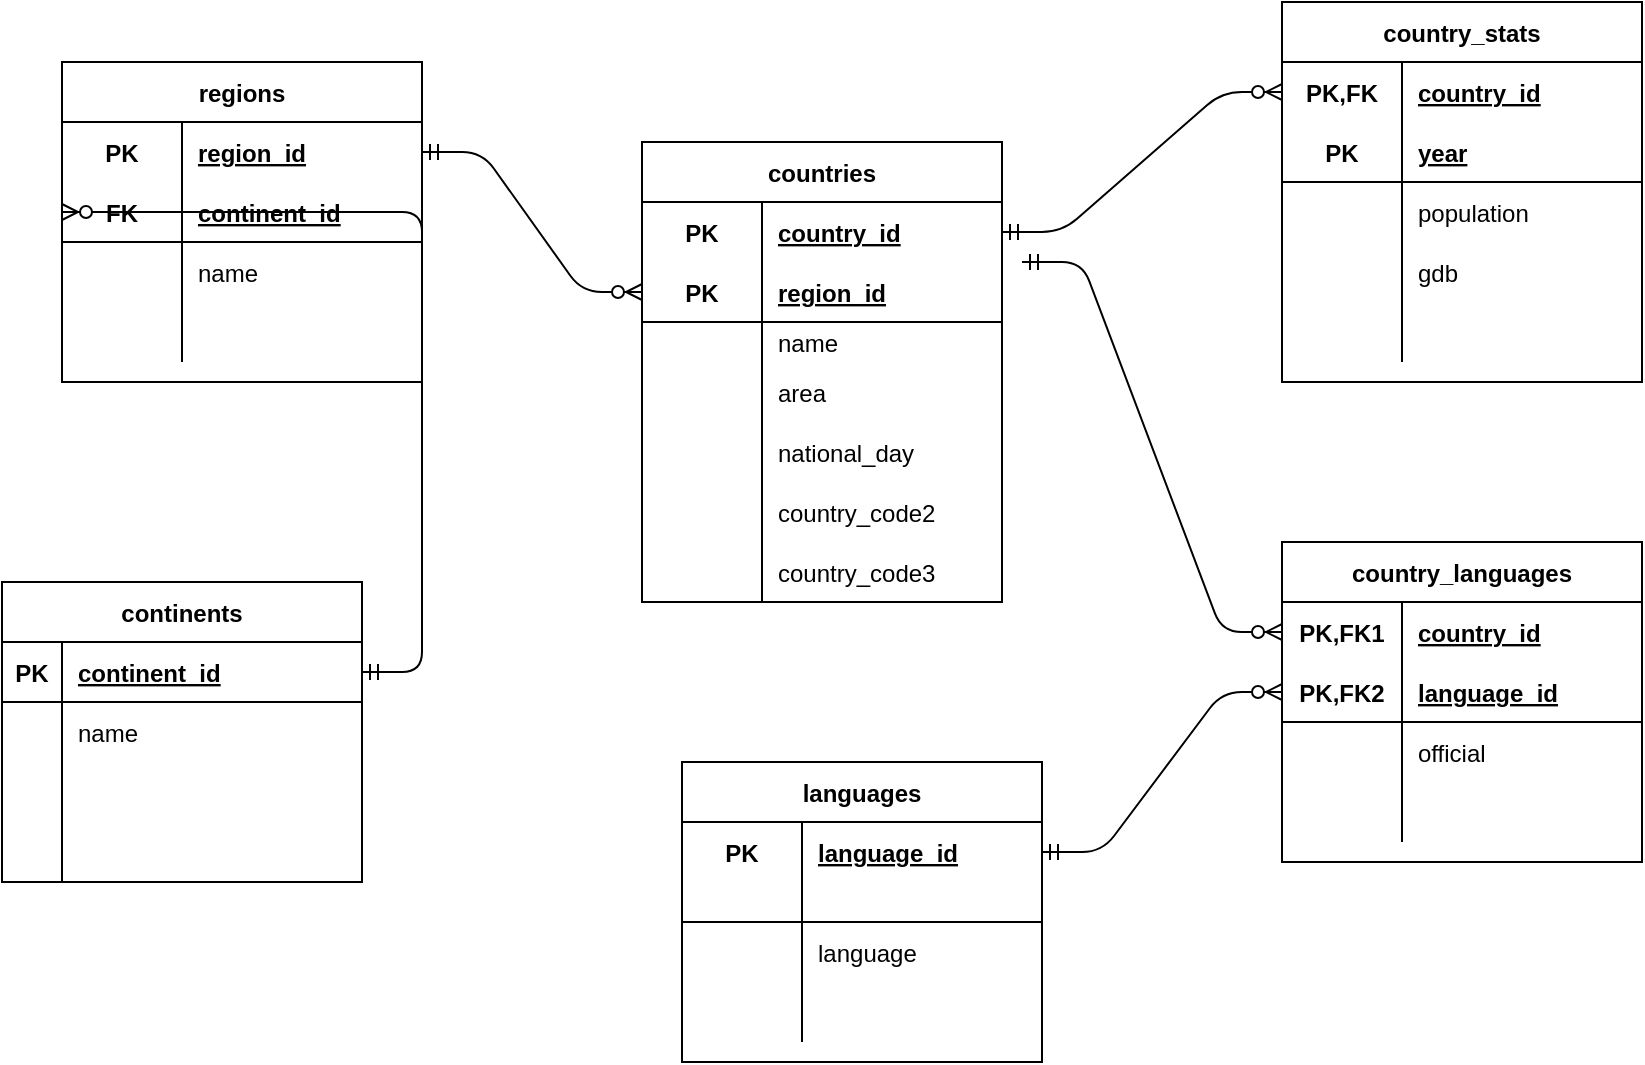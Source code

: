 <mxfile version="13.7.3" type="device"><diagram id="kgpKYQtTHZ0yAKxKKP6v" name="Page-1"><mxGraphModel dx="852" dy="494" grid="1" gridSize="10" guides="1" tooltips="1" connect="1" arrows="1" fold="1" page="1" pageScale="1" pageWidth="850" pageHeight="1100" math="0" shadow="0"><root><mxCell id="0"/><mxCell id="1" parent="0"/><mxCell id="n7FFFnZOU7Uqjz-7Wb2G-37" value="continents" style="shape=table;startSize=30;container=1;collapsible=1;childLayout=tableLayout;fixedRows=1;rowLines=0;fontStyle=1;align=center;resizeLast=1;" parent="1" vertex="1"><mxGeometry x="20" y="320" width="180" height="150" as="geometry"/></mxCell><mxCell id="n7FFFnZOU7Uqjz-7Wb2G-38" value="" style="shape=partialRectangle;collapsible=0;dropTarget=0;pointerEvents=0;fillColor=none;top=0;left=0;bottom=1;right=0;points=[[0,0.5],[1,0.5]];portConstraint=eastwest;" parent="n7FFFnZOU7Uqjz-7Wb2G-37" vertex="1"><mxGeometry y="30" width="180" height="30" as="geometry"/></mxCell><mxCell id="n7FFFnZOU7Uqjz-7Wb2G-39" value="PK" style="shape=partialRectangle;connectable=0;fillColor=none;top=0;left=0;bottom=0;right=0;fontStyle=1;overflow=hidden;" parent="n7FFFnZOU7Uqjz-7Wb2G-38" vertex="1"><mxGeometry width="30" height="30" as="geometry"/></mxCell><mxCell id="n7FFFnZOU7Uqjz-7Wb2G-40" value="continent_id" style="shape=partialRectangle;connectable=0;fillColor=none;top=0;left=0;bottom=0;right=0;align=left;spacingLeft=6;fontStyle=5;overflow=hidden;" parent="n7FFFnZOU7Uqjz-7Wb2G-38" vertex="1"><mxGeometry x="30" width="150" height="30" as="geometry"/></mxCell><mxCell id="n7FFFnZOU7Uqjz-7Wb2G-41" value="" style="shape=partialRectangle;collapsible=0;dropTarget=0;pointerEvents=0;fillColor=none;top=0;left=0;bottom=0;right=0;points=[[0,0.5],[1,0.5]];portConstraint=eastwest;" parent="n7FFFnZOU7Uqjz-7Wb2G-37" vertex="1"><mxGeometry y="60" width="180" height="30" as="geometry"/></mxCell><mxCell id="n7FFFnZOU7Uqjz-7Wb2G-42" value="" style="shape=partialRectangle;connectable=0;fillColor=none;top=0;left=0;bottom=0;right=0;editable=1;overflow=hidden;" parent="n7FFFnZOU7Uqjz-7Wb2G-41" vertex="1"><mxGeometry width="30" height="30" as="geometry"/></mxCell><mxCell id="n7FFFnZOU7Uqjz-7Wb2G-43" value="name" style="shape=partialRectangle;connectable=0;fillColor=none;top=0;left=0;bottom=0;right=0;align=left;spacingLeft=6;overflow=hidden;" parent="n7FFFnZOU7Uqjz-7Wb2G-41" vertex="1"><mxGeometry x="30" width="150" height="30" as="geometry"/></mxCell><mxCell id="n7FFFnZOU7Uqjz-7Wb2G-44" value="" style="shape=partialRectangle;collapsible=0;dropTarget=0;pointerEvents=0;fillColor=none;top=0;left=0;bottom=0;right=0;points=[[0,0.5],[1,0.5]];portConstraint=eastwest;" parent="n7FFFnZOU7Uqjz-7Wb2G-37" vertex="1"><mxGeometry y="90" width="180" height="30" as="geometry"/></mxCell><mxCell id="n7FFFnZOU7Uqjz-7Wb2G-45" value="" style="shape=partialRectangle;connectable=0;fillColor=none;top=0;left=0;bottom=0;right=0;editable=1;overflow=hidden;" parent="n7FFFnZOU7Uqjz-7Wb2G-44" vertex="1"><mxGeometry width="30" height="30" as="geometry"/></mxCell><mxCell id="n7FFFnZOU7Uqjz-7Wb2G-46" value="" style="shape=partialRectangle;connectable=0;fillColor=none;top=0;left=0;bottom=0;right=0;align=left;spacingLeft=6;overflow=hidden;" parent="n7FFFnZOU7Uqjz-7Wb2G-44" vertex="1"><mxGeometry x="30" width="150" height="30" as="geometry"/></mxCell><mxCell id="n7FFFnZOU7Uqjz-7Wb2G-47" value="" style="shape=partialRectangle;collapsible=0;dropTarget=0;pointerEvents=0;fillColor=none;top=0;left=0;bottom=0;right=0;points=[[0,0.5],[1,0.5]];portConstraint=eastwest;" parent="n7FFFnZOU7Uqjz-7Wb2G-37" vertex="1"><mxGeometry y="120" width="180" height="30" as="geometry"/></mxCell><mxCell id="n7FFFnZOU7Uqjz-7Wb2G-48" value="" style="shape=partialRectangle;connectable=0;fillColor=none;top=0;left=0;bottom=0;right=0;editable=1;overflow=hidden;" parent="n7FFFnZOU7Uqjz-7Wb2G-47" vertex="1"><mxGeometry width="30" height="30" as="geometry"/></mxCell><mxCell id="n7FFFnZOU7Uqjz-7Wb2G-49" value="" style="shape=partialRectangle;connectable=0;fillColor=none;top=0;left=0;bottom=0;right=0;align=left;spacingLeft=6;overflow=hidden;" parent="n7FFFnZOU7Uqjz-7Wb2G-47" vertex="1"><mxGeometry x="30" width="150" height="30" as="geometry"/></mxCell><mxCell id="n7FFFnZOU7Uqjz-7Wb2G-168" value="country_stats" style="shape=table;startSize=30;container=1;collapsible=1;childLayout=tableLayout;fixedRows=1;rowLines=0;fontStyle=1;align=center;resizeLast=1;" parent="1" vertex="1"><mxGeometry x="660" y="30" width="180" height="190" as="geometry"/></mxCell><mxCell id="n7FFFnZOU7Uqjz-7Wb2G-169" value="" style="shape=partialRectangle;collapsible=0;dropTarget=0;pointerEvents=0;fillColor=none;top=0;left=0;bottom=0;right=0;points=[[0,0.5],[1,0.5]];portConstraint=eastwest;" parent="n7FFFnZOU7Uqjz-7Wb2G-168" vertex="1"><mxGeometry y="30" width="180" height="30" as="geometry"/></mxCell><mxCell id="n7FFFnZOU7Uqjz-7Wb2G-170" value="PK,FK" style="shape=partialRectangle;connectable=0;fillColor=none;top=0;left=0;bottom=0;right=0;fontStyle=1;overflow=hidden;" parent="n7FFFnZOU7Uqjz-7Wb2G-169" vertex="1"><mxGeometry width="60" height="30" as="geometry"/></mxCell><mxCell id="n7FFFnZOU7Uqjz-7Wb2G-171" value="country_id" style="shape=partialRectangle;connectable=0;fillColor=none;top=0;left=0;bottom=0;right=0;align=left;spacingLeft=6;fontStyle=5;overflow=hidden;" parent="n7FFFnZOU7Uqjz-7Wb2G-169" vertex="1"><mxGeometry x="60" width="120" height="30" as="geometry"/></mxCell><mxCell id="n7FFFnZOU7Uqjz-7Wb2G-172" value="" style="shape=partialRectangle;collapsible=0;dropTarget=0;pointerEvents=0;fillColor=none;top=0;left=0;bottom=1;right=0;points=[[0,0.5],[1,0.5]];portConstraint=eastwest;" parent="n7FFFnZOU7Uqjz-7Wb2G-168" vertex="1"><mxGeometry y="60" width="180" height="30" as="geometry"/></mxCell><mxCell id="n7FFFnZOU7Uqjz-7Wb2G-173" value="PK" style="shape=partialRectangle;connectable=0;fillColor=none;top=0;left=0;bottom=0;right=0;fontStyle=1;overflow=hidden;" parent="n7FFFnZOU7Uqjz-7Wb2G-172" vertex="1"><mxGeometry width="60" height="30" as="geometry"/></mxCell><mxCell id="n7FFFnZOU7Uqjz-7Wb2G-174" value="year" style="shape=partialRectangle;connectable=0;fillColor=none;top=0;left=0;bottom=0;right=0;align=left;spacingLeft=6;fontStyle=5;overflow=hidden;" parent="n7FFFnZOU7Uqjz-7Wb2G-172" vertex="1"><mxGeometry x="60" width="120" height="30" as="geometry"/></mxCell><mxCell id="n7FFFnZOU7Uqjz-7Wb2G-175" value="" style="shape=partialRectangle;collapsible=0;dropTarget=0;pointerEvents=0;fillColor=none;top=0;left=0;bottom=0;right=0;points=[[0,0.5],[1,0.5]];portConstraint=eastwest;" parent="n7FFFnZOU7Uqjz-7Wb2G-168" vertex="1"><mxGeometry y="90" width="180" height="30" as="geometry"/></mxCell><mxCell id="n7FFFnZOU7Uqjz-7Wb2G-176" value="" style="shape=partialRectangle;connectable=0;fillColor=none;top=0;left=0;bottom=0;right=0;editable=1;overflow=hidden;" parent="n7FFFnZOU7Uqjz-7Wb2G-175" vertex="1"><mxGeometry width="60" height="30" as="geometry"/></mxCell><mxCell id="n7FFFnZOU7Uqjz-7Wb2G-177" value="population" style="shape=partialRectangle;connectable=0;fillColor=none;top=0;left=0;bottom=0;right=0;align=left;spacingLeft=6;overflow=hidden;" parent="n7FFFnZOU7Uqjz-7Wb2G-175" vertex="1"><mxGeometry x="60" width="120" height="30" as="geometry"/></mxCell><mxCell id="n7FFFnZOU7Uqjz-7Wb2G-178" value="" style="shape=partialRectangle;collapsible=0;dropTarget=0;pointerEvents=0;fillColor=none;top=0;left=0;bottom=0;right=0;points=[[0,0.5],[1,0.5]];portConstraint=eastwest;" parent="n7FFFnZOU7Uqjz-7Wb2G-168" vertex="1"><mxGeometry y="120" width="180" height="30" as="geometry"/></mxCell><mxCell id="n7FFFnZOU7Uqjz-7Wb2G-179" value="" style="shape=partialRectangle;connectable=0;fillColor=none;top=0;left=0;bottom=0;right=0;editable=1;overflow=hidden;" parent="n7FFFnZOU7Uqjz-7Wb2G-178" vertex="1"><mxGeometry width="60" height="30" as="geometry"/></mxCell><mxCell id="n7FFFnZOU7Uqjz-7Wb2G-180" value="gdb" style="shape=partialRectangle;connectable=0;fillColor=none;top=0;left=0;bottom=0;right=0;align=left;spacingLeft=6;overflow=hidden;" parent="n7FFFnZOU7Uqjz-7Wb2G-178" vertex="1"><mxGeometry x="60" width="120" height="30" as="geometry"/></mxCell><mxCell id="n7FFFnZOU7Uqjz-7Wb2G-186" value="" style="shape=partialRectangle;collapsible=0;dropTarget=0;pointerEvents=0;fillColor=none;top=0;left=0;bottom=0;right=0;points=[[0,0.5],[1,0.5]];portConstraint=eastwest;" parent="n7FFFnZOU7Uqjz-7Wb2G-168" vertex="1"><mxGeometry y="150" width="180" height="30" as="geometry"/></mxCell><mxCell id="n7FFFnZOU7Uqjz-7Wb2G-187" value="" style="shape=partialRectangle;connectable=0;fillColor=none;top=0;left=0;bottom=0;right=0;editable=1;overflow=hidden;" parent="n7FFFnZOU7Uqjz-7Wb2G-186" vertex="1"><mxGeometry width="60" height="30" as="geometry"/></mxCell><mxCell id="n7FFFnZOU7Uqjz-7Wb2G-188" value="" style="shape=partialRectangle;connectable=0;fillColor=none;top=0;left=0;bottom=0;right=0;align=left;spacingLeft=6;overflow=hidden;" parent="n7FFFnZOU7Uqjz-7Wb2G-186" vertex="1"><mxGeometry x="60" width="120" height="30" as="geometry"/></mxCell><mxCell id="n7FFFnZOU7Uqjz-7Wb2G-155" value="country_languages" style="shape=table;startSize=30;container=1;collapsible=1;childLayout=tableLayout;fixedRows=1;rowLines=0;fontStyle=1;align=center;resizeLast=1;" parent="1" vertex="1"><mxGeometry x="660" y="300" width="180" height="160" as="geometry"/></mxCell><mxCell id="n7FFFnZOU7Uqjz-7Wb2G-156" value="" style="shape=partialRectangle;collapsible=0;dropTarget=0;pointerEvents=0;fillColor=none;top=0;left=0;bottom=0;right=0;points=[[0,0.5],[1,0.5]];portConstraint=eastwest;" parent="n7FFFnZOU7Uqjz-7Wb2G-155" vertex="1"><mxGeometry y="30" width="180" height="30" as="geometry"/></mxCell><mxCell id="n7FFFnZOU7Uqjz-7Wb2G-157" value="PK,FK1" style="shape=partialRectangle;connectable=0;fillColor=none;top=0;left=0;bottom=0;right=0;fontStyle=1;overflow=hidden;" parent="n7FFFnZOU7Uqjz-7Wb2G-156" vertex="1"><mxGeometry width="60" height="30" as="geometry"/></mxCell><mxCell id="n7FFFnZOU7Uqjz-7Wb2G-158" value="country_id" style="shape=partialRectangle;connectable=0;fillColor=none;top=0;left=0;bottom=0;right=0;align=left;spacingLeft=6;fontStyle=5;overflow=hidden;" parent="n7FFFnZOU7Uqjz-7Wb2G-156" vertex="1"><mxGeometry x="60" width="120" height="30" as="geometry"/></mxCell><mxCell id="n7FFFnZOU7Uqjz-7Wb2G-159" value="" style="shape=partialRectangle;collapsible=0;dropTarget=0;pointerEvents=0;fillColor=none;top=0;left=0;bottom=1;right=0;points=[[0,0.5],[1,0.5]];portConstraint=eastwest;" parent="n7FFFnZOU7Uqjz-7Wb2G-155" vertex="1"><mxGeometry y="60" width="180" height="30" as="geometry"/></mxCell><mxCell id="n7FFFnZOU7Uqjz-7Wb2G-160" value="PK,FK2" style="shape=partialRectangle;connectable=0;fillColor=none;top=0;left=0;bottom=0;right=0;fontStyle=1;overflow=hidden;" parent="n7FFFnZOU7Uqjz-7Wb2G-159" vertex="1"><mxGeometry width="60" height="30" as="geometry"/></mxCell><mxCell id="n7FFFnZOU7Uqjz-7Wb2G-161" value="language_id" style="shape=partialRectangle;connectable=0;fillColor=none;top=0;left=0;bottom=0;right=0;align=left;spacingLeft=6;fontStyle=5;overflow=hidden;" parent="n7FFFnZOU7Uqjz-7Wb2G-159" vertex="1"><mxGeometry x="60" width="120" height="30" as="geometry"/></mxCell><mxCell id="n7FFFnZOU7Uqjz-7Wb2G-162" value="" style="shape=partialRectangle;collapsible=0;dropTarget=0;pointerEvents=0;fillColor=none;top=0;left=0;bottom=0;right=0;points=[[0,0.5],[1,0.5]];portConstraint=eastwest;" parent="n7FFFnZOU7Uqjz-7Wb2G-155" vertex="1"><mxGeometry y="90" width="180" height="30" as="geometry"/></mxCell><mxCell id="n7FFFnZOU7Uqjz-7Wb2G-163" value="" style="shape=partialRectangle;connectable=0;fillColor=none;top=0;left=0;bottom=0;right=0;editable=1;overflow=hidden;" parent="n7FFFnZOU7Uqjz-7Wb2G-162" vertex="1"><mxGeometry width="60" height="30" as="geometry"/></mxCell><mxCell id="n7FFFnZOU7Uqjz-7Wb2G-164" value="official" style="shape=partialRectangle;connectable=0;fillColor=none;top=0;left=0;bottom=0;right=0;align=left;spacingLeft=6;overflow=hidden;" parent="n7FFFnZOU7Uqjz-7Wb2G-162" vertex="1"><mxGeometry x="60" width="120" height="30" as="geometry"/></mxCell><mxCell id="n7FFFnZOU7Uqjz-7Wb2G-165" value="" style="shape=partialRectangle;collapsible=0;dropTarget=0;pointerEvents=0;fillColor=none;top=0;left=0;bottom=0;right=0;points=[[0,0.5],[1,0.5]];portConstraint=eastwest;" parent="n7FFFnZOU7Uqjz-7Wb2G-155" vertex="1"><mxGeometry y="120" width="180" height="30" as="geometry"/></mxCell><mxCell id="n7FFFnZOU7Uqjz-7Wb2G-166" value="" style="shape=partialRectangle;connectable=0;fillColor=none;top=0;left=0;bottom=0;right=0;editable=1;overflow=hidden;" parent="n7FFFnZOU7Uqjz-7Wb2G-165" vertex="1"><mxGeometry width="60" height="30" as="geometry"/></mxCell><mxCell id="n7FFFnZOU7Uqjz-7Wb2G-167" value="" style="shape=partialRectangle;connectable=0;fillColor=none;top=0;left=0;bottom=0;right=0;align=left;spacingLeft=6;overflow=hidden;" parent="n7FFFnZOU7Uqjz-7Wb2G-165" vertex="1"><mxGeometry x="60" width="120" height="30" as="geometry"/></mxCell><mxCell id="n7FFFnZOU7Uqjz-7Wb2G-116" value="regions" style="shape=table;startSize=30;container=1;collapsible=1;childLayout=tableLayout;fixedRows=1;rowLines=0;fontStyle=1;align=center;resizeLast=1;" parent="1" vertex="1"><mxGeometry x="50" y="60" width="180" height="160" as="geometry"/></mxCell><mxCell id="n7FFFnZOU7Uqjz-7Wb2G-117" value="" style="shape=partialRectangle;collapsible=0;dropTarget=0;pointerEvents=0;fillColor=none;top=0;left=0;bottom=0;right=0;points=[[0,0.5],[1,0.5]];portConstraint=eastwest;" parent="n7FFFnZOU7Uqjz-7Wb2G-116" vertex="1"><mxGeometry y="30" width="180" height="30" as="geometry"/></mxCell><mxCell id="n7FFFnZOU7Uqjz-7Wb2G-118" value="PK" style="shape=partialRectangle;connectable=0;fillColor=none;top=0;left=0;bottom=0;right=0;fontStyle=1;overflow=hidden;" parent="n7FFFnZOU7Uqjz-7Wb2G-117" vertex="1"><mxGeometry width="60" height="30" as="geometry"/></mxCell><mxCell id="n7FFFnZOU7Uqjz-7Wb2G-119" value="region_id" style="shape=partialRectangle;connectable=0;fillColor=none;top=0;left=0;bottom=0;right=0;align=left;spacingLeft=6;fontStyle=5;overflow=hidden;" parent="n7FFFnZOU7Uqjz-7Wb2G-117" vertex="1"><mxGeometry x="60" width="120" height="30" as="geometry"/></mxCell><mxCell id="n7FFFnZOU7Uqjz-7Wb2G-120" value="" style="shape=partialRectangle;collapsible=0;dropTarget=0;pointerEvents=0;fillColor=none;top=0;left=0;bottom=1;right=0;points=[[0,0.5],[1,0.5]];portConstraint=eastwest;" parent="n7FFFnZOU7Uqjz-7Wb2G-116" vertex="1"><mxGeometry y="60" width="180" height="30" as="geometry"/></mxCell><mxCell id="n7FFFnZOU7Uqjz-7Wb2G-121" value="FK" style="shape=partialRectangle;connectable=0;fillColor=none;top=0;left=0;bottom=0;right=0;fontStyle=1;overflow=hidden;" parent="n7FFFnZOU7Uqjz-7Wb2G-120" vertex="1"><mxGeometry width="60" height="30" as="geometry"/></mxCell><mxCell id="n7FFFnZOU7Uqjz-7Wb2G-122" value="continent_id" style="shape=partialRectangle;connectable=0;fillColor=none;top=0;left=0;bottom=0;right=0;align=left;spacingLeft=6;fontStyle=5;overflow=hidden;" parent="n7FFFnZOU7Uqjz-7Wb2G-120" vertex="1"><mxGeometry x="60" width="120" height="30" as="geometry"/></mxCell><mxCell id="n7FFFnZOU7Uqjz-7Wb2G-123" value="" style="shape=partialRectangle;collapsible=0;dropTarget=0;pointerEvents=0;fillColor=none;top=0;left=0;bottom=0;right=0;points=[[0,0.5],[1,0.5]];portConstraint=eastwest;" parent="n7FFFnZOU7Uqjz-7Wb2G-116" vertex="1"><mxGeometry y="90" width="180" height="30" as="geometry"/></mxCell><mxCell id="n7FFFnZOU7Uqjz-7Wb2G-124" value="" style="shape=partialRectangle;connectable=0;fillColor=none;top=0;left=0;bottom=0;right=0;editable=1;overflow=hidden;" parent="n7FFFnZOU7Uqjz-7Wb2G-123" vertex="1"><mxGeometry width="60" height="30" as="geometry"/></mxCell><mxCell id="n7FFFnZOU7Uqjz-7Wb2G-125" value="name" style="shape=partialRectangle;connectable=0;fillColor=none;top=0;left=0;bottom=0;right=0;align=left;spacingLeft=6;overflow=hidden;" parent="n7FFFnZOU7Uqjz-7Wb2G-123" vertex="1"><mxGeometry x="60" width="120" height="30" as="geometry"/></mxCell><mxCell id="n7FFFnZOU7Uqjz-7Wb2G-126" value="" style="shape=partialRectangle;collapsible=0;dropTarget=0;pointerEvents=0;fillColor=none;top=0;left=0;bottom=0;right=0;points=[[0,0.5],[1,0.5]];portConstraint=eastwest;" parent="n7FFFnZOU7Uqjz-7Wb2G-116" vertex="1"><mxGeometry y="120" width="180" height="30" as="geometry"/></mxCell><mxCell id="n7FFFnZOU7Uqjz-7Wb2G-127" value="" style="shape=partialRectangle;connectable=0;fillColor=none;top=0;left=0;bottom=0;right=0;editable=1;overflow=hidden;" parent="n7FFFnZOU7Uqjz-7Wb2G-126" vertex="1"><mxGeometry width="60" height="30" as="geometry"/></mxCell><mxCell id="n7FFFnZOU7Uqjz-7Wb2G-128" value="" style="shape=partialRectangle;connectable=0;fillColor=none;top=0;left=0;bottom=0;right=0;align=left;spacingLeft=6;overflow=hidden;" parent="n7FFFnZOU7Uqjz-7Wb2G-126" vertex="1"><mxGeometry x="60" width="120" height="30" as="geometry"/></mxCell><mxCell id="n7FFFnZOU7Uqjz-7Wb2G-129" value="countries" style="shape=table;startSize=30;container=1;collapsible=1;childLayout=tableLayout;fixedRows=1;rowLines=0;fontStyle=1;align=center;resizeLast=1;" parent="1" vertex="1"><mxGeometry x="340" y="100" width="180" height="230" as="geometry"/></mxCell><mxCell id="n7FFFnZOU7Uqjz-7Wb2G-130" value="" style="shape=partialRectangle;collapsible=0;dropTarget=0;pointerEvents=0;fillColor=none;top=0;left=0;bottom=0;right=0;points=[[0,0.5],[1,0.5]];portConstraint=eastwest;" parent="n7FFFnZOU7Uqjz-7Wb2G-129" vertex="1"><mxGeometry y="30" width="180" height="30" as="geometry"/></mxCell><mxCell id="n7FFFnZOU7Uqjz-7Wb2G-131" value="PK" style="shape=partialRectangle;connectable=0;fillColor=none;top=0;left=0;bottom=0;right=0;fontStyle=1;overflow=hidden;" parent="n7FFFnZOU7Uqjz-7Wb2G-130" vertex="1"><mxGeometry width="60" height="30" as="geometry"/></mxCell><mxCell id="n7FFFnZOU7Uqjz-7Wb2G-132" value="country_id" style="shape=partialRectangle;connectable=0;fillColor=none;top=0;left=0;bottom=0;right=0;align=left;spacingLeft=6;fontStyle=5;overflow=hidden;" parent="n7FFFnZOU7Uqjz-7Wb2G-130" vertex="1"><mxGeometry x="60" width="120" height="30" as="geometry"/></mxCell><mxCell id="n7FFFnZOU7Uqjz-7Wb2G-133" value="" style="shape=partialRectangle;collapsible=0;dropTarget=0;pointerEvents=0;fillColor=none;top=0;left=0;bottom=1;right=0;points=[[0,0.5],[1,0.5]];portConstraint=eastwest;" parent="n7FFFnZOU7Uqjz-7Wb2G-129" vertex="1"><mxGeometry y="60" width="180" height="30" as="geometry"/></mxCell><mxCell id="n7FFFnZOU7Uqjz-7Wb2G-134" value="PK" style="shape=partialRectangle;connectable=0;fillColor=none;top=0;left=0;bottom=0;right=0;fontStyle=1;overflow=hidden;" parent="n7FFFnZOU7Uqjz-7Wb2G-133" vertex="1"><mxGeometry width="60" height="30" as="geometry"/></mxCell><mxCell id="n7FFFnZOU7Uqjz-7Wb2G-135" value="region_id" style="shape=partialRectangle;connectable=0;fillColor=none;top=0;left=0;bottom=0;right=0;align=left;spacingLeft=6;fontStyle=5;overflow=hidden;" parent="n7FFFnZOU7Uqjz-7Wb2G-133" vertex="1"><mxGeometry x="60" width="120" height="30" as="geometry"/></mxCell><mxCell id="n7FFFnZOU7Uqjz-7Wb2G-136" value="" style="shape=partialRectangle;collapsible=0;dropTarget=0;pointerEvents=0;fillColor=none;top=0;left=0;bottom=0;right=0;points=[[0,0.5],[1,0.5]];portConstraint=eastwest;" parent="n7FFFnZOU7Uqjz-7Wb2G-129" vertex="1"><mxGeometry y="90" width="180" height="20" as="geometry"/></mxCell><mxCell id="n7FFFnZOU7Uqjz-7Wb2G-137" value="" style="shape=partialRectangle;connectable=0;fillColor=none;top=0;left=0;bottom=0;right=0;editable=1;overflow=hidden;" parent="n7FFFnZOU7Uqjz-7Wb2G-136" vertex="1"><mxGeometry width="60" height="20" as="geometry"/></mxCell><mxCell id="n7FFFnZOU7Uqjz-7Wb2G-138" value="name" style="shape=partialRectangle;connectable=0;fillColor=none;top=0;left=0;bottom=0;right=0;align=left;spacingLeft=6;overflow=hidden;" parent="n7FFFnZOU7Uqjz-7Wb2G-136" vertex="1"><mxGeometry x="60" width="120" height="20" as="geometry"/></mxCell><mxCell id="n7FFFnZOU7Uqjz-7Wb2G-139" value="" style="shape=partialRectangle;collapsible=0;dropTarget=0;pointerEvents=0;fillColor=none;top=0;left=0;bottom=0;right=0;points=[[0,0.5],[1,0.5]];portConstraint=eastwest;" parent="n7FFFnZOU7Uqjz-7Wb2G-129" vertex="1"><mxGeometry y="110" width="180" height="30" as="geometry"/></mxCell><mxCell id="n7FFFnZOU7Uqjz-7Wb2G-140" value="" style="shape=partialRectangle;connectable=0;fillColor=none;top=0;left=0;bottom=0;right=0;editable=1;overflow=hidden;" parent="n7FFFnZOU7Uqjz-7Wb2G-139" vertex="1"><mxGeometry width="60" height="30" as="geometry"/></mxCell><mxCell id="n7FFFnZOU7Uqjz-7Wb2G-141" value="area" style="shape=partialRectangle;connectable=0;fillColor=none;top=0;left=0;bottom=0;right=0;align=left;spacingLeft=6;overflow=hidden;" parent="n7FFFnZOU7Uqjz-7Wb2G-139" vertex="1"><mxGeometry x="60" width="120" height="30" as="geometry"/></mxCell><mxCell id="n7FFFnZOU7Uqjz-7Wb2G-189" value="" style="shape=partialRectangle;collapsible=0;dropTarget=0;pointerEvents=0;fillColor=none;top=0;left=0;bottom=0;right=0;points=[[0,0.5],[1,0.5]];portConstraint=eastwest;" parent="n7FFFnZOU7Uqjz-7Wb2G-129" vertex="1"><mxGeometry y="140" width="180" height="30" as="geometry"/></mxCell><mxCell id="n7FFFnZOU7Uqjz-7Wb2G-190" value="" style="shape=partialRectangle;connectable=0;fillColor=none;top=0;left=0;bottom=0;right=0;editable=1;overflow=hidden;" parent="n7FFFnZOU7Uqjz-7Wb2G-189" vertex="1"><mxGeometry width="60" height="30" as="geometry"/></mxCell><mxCell id="n7FFFnZOU7Uqjz-7Wb2G-191" value="national_day" style="shape=partialRectangle;connectable=0;fillColor=none;top=0;left=0;bottom=0;right=0;align=left;spacingLeft=6;overflow=hidden;" parent="n7FFFnZOU7Uqjz-7Wb2G-189" vertex="1"><mxGeometry x="60" width="120" height="30" as="geometry"/></mxCell><mxCell id="n7FFFnZOU7Uqjz-7Wb2G-192" value="" style="shape=partialRectangle;collapsible=0;dropTarget=0;pointerEvents=0;fillColor=none;top=0;left=0;bottom=0;right=0;points=[[0,0.5],[1,0.5]];portConstraint=eastwest;" parent="n7FFFnZOU7Uqjz-7Wb2G-129" vertex="1"><mxGeometry y="170" width="180" height="30" as="geometry"/></mxCell><mxCell id="n7FFFnZOU7Uqjz-7Wb2G-193" value="" style="shape=partialRectangle;connectable=0;fillColor=none;top=0;left=0;bottom=0;right=0;editable=1;overflow=hidden;" parent="n7FFFnZOU7Uqjz-7Wb2G-192" vertex="1"><mxGeometry width="60" height="30" as="geometry"/></mxCell><mxCell id="n7FFFnZOU7Uqjz-7Wb2G-194" value="country_code2" style="shape=partialRectangle;connectable=0;fillColor=none;top=0;left=0;bottom=0;right=0;align=left;spacingLeft=6;overflow=hidden;" parent="n7FFFnZOU7Uqjz-7Wb2G-192" vertex="1"><mxGeometry x="60" width="120" height="30" as="geometry"/></mxCell><mxCell id="n7FFFnZOU7Uqjz-7Wb2G-195" value="" style="shape=partialRectangle;collapsible=0;dropTarget=0;pointerEvents=0;fillColor=none;top=0;left=0;bottom=0;right=0;points=[[0,0.5],[1,0.5]];portConstraint=eastwest;" parent="n7FFFnZOU7Uqjz-7Wb2G-129" vertex="1"><mxGeometry y="200" width="180" height="30" as="geometry"/></mxCell><mxCell id="n7FFFnZOU7Uqjz-7Wb2G-196" value="" style="shape=partialRectangle;connectable=0;fillColor=none;top=0;left=0;bottom=0;right=0;editable=1;overflow=hidden;" parent="n7FFFnZOU7Uqjz-7Wb2G-195" vertex="1"><mxGeometry width="60" height="30" as="geometry"/></mxCell><mxCell id="n7FFFnZOU7Uqjz-7Wb2G-197" value="country_code3" style="shape=partialRectangle;connectable=0;fillColor=none;top=0;left=0;bottom=0;right=0;align=left;spacingLeft=6;overflow=hidden;" parent="n7FFFnZOU7Uqjz-7Wb2G-195" vertex="1"><mxGeometry x="60" width="120" height="30" as="geometry"/></mxCell><mxCell id="umF2IiI-oIU8canreOPr-1" value="" style="edgeStyle=entityRelationEdgeStyle;fontSize=12;html=1;endArrow=ERzeroToMany;startArrow=ERmandOne;entryX=0;entryY=0.5;entryDx=0;entryDy=0;" edge="1" parent="1" source="n7FFFnZOU7Uqjz-7Wb2G-38" target="n7FFFnZOU7Uqjz-7Wb2G-120"><mxGeometry width="100" height="100" relative="1" as="geometry"><mxPoint x="70" y="270" as="sourcePoint"/><mxPoint x="180" y="110" as="targetPoint"/></mxGeometry></mxCell><mxCell id="umF2IiI-oIU8canreOPr-2" value="" style="edgeStyle=entityRelationEdgeStyle;fontSize=12;html=1;endArrow=ERzeroToMany;startArrow=ERmandOne;" edge="1" parent="1" source="n7FFFnZOU7Uqjz-7Wb2G-117" target="n7FFFnZOU7Uqjz-7Wb2G-133"><mxGeometry width="100" height="100" relative="1" as="geometry"><mxPoint x="530" y="100" as="sourcePoint"/><mxPoint x="430" y="200" as="targetPoint"/></mxGeometry></mxCell><mxCell id="umF2IiI-oIU8canreOPr-3" value="" style="edgeStyle=entityRelationEdgeStyle;fontSize=12;html=1;endArrow=ERzeroToMany;startArrow=ERmandOne;exitX=1;exitY=0.5;exitDx=0;exitDy=0;" edge="1" parent="1" source="n7FFFnZOU7Uqjz-7Wb2G-130"><mxGeometry width="100" height="100" relative="1" as="geometry"><mxPoint x="550" y="140" as="sourcePoint"/><mxPoint x="660" y="75" as="targetPoint"/></mxGeometry></mxCell><mxCell id="umF2IiI-oIU8canreOPr-4" value="" style="edgeStyle=entityRelationEdgeStyle;fontSize=12;html=1;endArrow=ERzeroToMany;startArrow=ERmandOne;entryX=0;entryY=0.5;entryDx=0;entryDy=0;" edge="1" parent="1" target="n7FFFnZOU7Uqjz-7Wb2G-156"><mxGeometry width="100" height="100" relative="1" as="geometry"><mxPoint x="530" y="160" as="sourcePoint"/><mxPoint x="660" y="230" as="targetPoint"/></mxGeometry></mxCell><mxCell id="n7FFFnZOU7Uqjz-7Wb2G-142" value="languages" style="shape=table;startSize=30;container=1;collapsible=1;childLayout=tableLayout;fixedRows=1;rowLines=0;fontStyle=1;align=center;resizeLast=1;" parent="1" vertex="1"><mxGeometry x="360" y="410" width="180" height="150" as="geometry"/></mxCell><mxCell id="n7FFFnZOU7Uqjz-7Wb2G-143" value="" style="shape=partialRectangle;collapsible=0;dropTarget=0;pointerEvents=0;fillColor=none;top=0;left=0;bottom=0;right=0;points=[[0,0.5],[1,0.5]];portConstraint=eastwest;" parent="n7FFFnZOU7Uqjz-7Wb2G-142" vertex="1"><mxGeometry y="30" width="180" height="30" as="geometry"/></mxCell><mxCell id="n7FFFnZOU7Uqjz-7Wb2G-144" value="PK" style="shape=partialRectangle;connectable=0;fillColor=none;top=0;left=0;bottom=0;right=0;fontStyle=1;overflow=hidden;" parent="n7FFFnZOU7Uqjz-7Wb2G-143" vertex="1"><mxGeometry width="60" height="30" as="geometry"/></mxCell><mxCell id="n7FFFnZOU7Uqjz-7Wb2G-145" value="language_id" style="shape=partialRectangle;connectable=0;fillColor=none;top=0;left=0;bottom=0;right=0;align=left;spacingLeft=6;fontStyle=5;overflow=hidden;" parent="n7FFFnZOU7Uqjz-7Wb2G-143" vertex="1"><mxGeometry x="60" width="120" height="30" as="geometry"/></mxCell><mxCell id="n7FFFnZOU7Uqjz-7Wb2G-146" value="" style="shape=partialRectangle;collapsible=0;dropTarget=0;pointerEvents=0;fillColor=none;top=0;left=0;bottom=1;right=0;points=[[0,0.5],[1,0.5]];portConstraint=eastwest;" parent="n7FFFnZOU7Uqjz-7Wb2G-142" vertex="1"><mxGeometry y="60" width="180" height="20" as="geometry"/></mxCell><mxCell id="n7FFFnZOU7Uqjz-7Wb2G-147" value="" style="shape=partialRectangle;connectable=0;fillColor=none;top=0;left=0;bottom=0;right=0;fontStyle=1;overflow=hidden;" parent="n7FFFnZOU7Uqjz-7Wb2G-146" vertex="1"><mxGeometry width="60" height="20" as="geometry"/></mxCell><mxCell id="n7FFFnZOU7Uqjz-7Wb2G-148" value="" style="shape=partialRectangle;connectable=0;fillColor=none;top=0;left=0;bottom=0;right=0;align=left;spacingLeft=6;fontStyle=5;overflow=hidden;" parent="n7FFFnZOU7Uqjz-7Wb2G-146" vertex="1"><mxGeometry x="60" width="120" height="20" as="geometry"/></mxCell><mxCell id="n7FFFnZOU7Uqjz-7Wb2G-149" value="" style="shape=partialRectangle;collapsible=0;dropTarget=0;pointerEvents=0;fillColor=none;top=0;left=0;bottom=0;right=0;points=[[0,0.5],[1,0.5]];portConstraint=eastwest;" parent="n7FFFnZOU7Uqjz-7Wb2G-142" vertex="1"><mxGeometry y="80" width="180" height="30" as="geometry"/></mxCell><mxCell id="n7FFFnZOU7Uqjz-7Wb2G-150" value="" style="shape=partialRectangle;connectable=0;fillColor=none;top=0;left=0;bottom=0;right=0;editable=1;overflow=hidden;" parent="n7FFFnZOU7Uqjz-7Wb2G-149" vertex="1"><mxGeometry width="60" height="30" as="geometry"/></mxCell><mxCell id="n7FFFnZOU7Uqjz-7Wb2G-151" value="language" style="shape=partialRectangle;connectable=0;fillColor=none;top=0;left=0;bottom=0;right=0;align=left;spacingLeft=6;overflow=hidden;" parent="n7FFFnZOU7Uqjz-7Wb2G-149" vertex="1"><mxGeometry x="60" width="120" height="30" as="geometry"/></mxCell><mxCell id="n7FFFnZOU7Uqjz-7Wb2G-152" value="" style="shape=partialRectangle;collapsible=0;dropTarget=0;pointerEvents=0;fillColor=none;top=0;left=0;bottom=0;right=0;points=[[0,0.5],[1,0.5]];portConstraint=eastwest;" parent="n7FFFnZOU7Uqjz-7Wb2G-142" vertex="1"><mxGeometry y="110" width="180" height="30" as="geometry"/></mxCell><mxCell id="n7FFFnZOU7Uqjz-7Wb2G-153" value="" style="shape=partialRectangle;connectable=0;fillColor=none;top=0;left=0;bottom=0;right=0;editable=1;overflow=hidden;" parent="n7FFFnZOU7Uqjz-7Wb2G-152" vertex="1"><mxGeometry width="60" height="30" as="geometry"/></mxCell><mxCell id="n7FFFnZOU7Uqjz-7Wb2G-154" value="" style="shape=partialRectangle;connectable=0;fillColor=none;top=0;left=0;bottom=0;right=0;align=left;spacingLeft=6;overflow=hidden;" parent="n7FFFnZOU7Uqjz-7Wb2G-152" vertex="1"><mxGeometry x="60" width="120" height="30" as="geometry"/></mxCell><mxCell id="umF2IiI-oIU8canreOPr-5" value="" style="edgeStyle=entityRelationEdgeStyle;fontSize=12;html=1;endArrow=ERzeroToMany;startArrow=ERmandOne;exitX=1;exitY=0.5;exitDx=0;exitDy=0;entryX=0;entryY=0.5;entryDx=0;entryDy=0;" edge="1" parent="1" source="n7FFFnZOU7Uqjz-7Wb2G-143" target="n7FFFnZOU7Uqjz-7Wb2G-159"><mxGeometry width="100" height="100" relative="1" as="geometry"><mxPoint x="550" y="480" as="sourcePoint"/><mxPoint x="650" y="380" as="targetPoint"/></mxGeometry></mxCell></root></mxGraphModel></diagram></mxfile>
